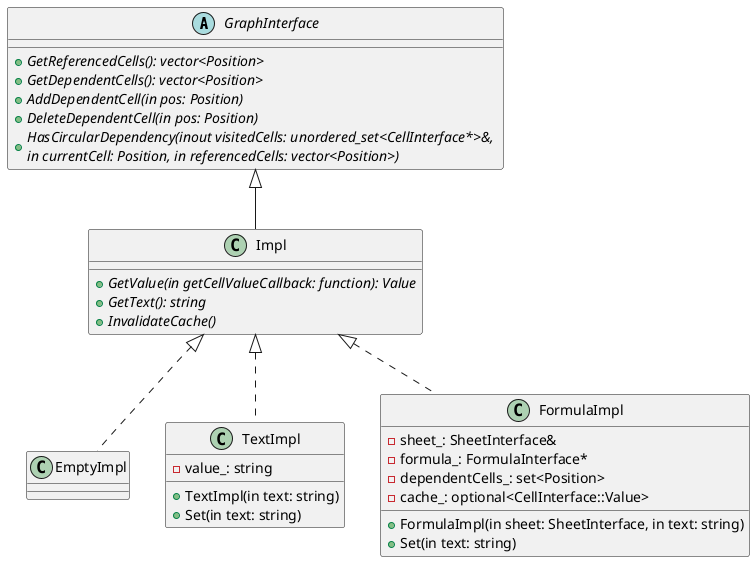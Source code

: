 
@startuml

abstract class GraphInterface {
    +{abstract} GetReferencedCells(): vector<Position>
    +{abstract} GetDependentCells(): vector<Position>
    +{abstract} AddDependentCell(in pos: Position)
    +{abstract} DeleteDependentCell(in pos: Position)
    +{abstract} HasCircularDependency(inout visitedCells: unordered_set<CellInterface*>&, \nin currentCell: Position, in referencedCells: vector<Position>)
}

abstract class Impl {
    +{abstract} GetValue(in getCellValueCallback: function): Value
    +{abstract} GetText(): string
    +{abstract} InvalidateCache()
}

class Impl extends GraphInterface

class EmptyImpl {
}

class TextImpl {
    +TextImpl(in text: string)
    +Set(in text: string)
    -value_: string
}

class FormulaImpl {
    +FormulaImpl(in sheet: SheetInterface, in text: string)
    +Set(in text: string)
    -sheet_: SheetInterface&
    -formula_: FormulaInterface*
    -dependentCells_: set<Position>
    -cache_: optional<CellInterface::Value>
}

class EmptyImpl implements Impl
class TextImpl implements Impl
class FormulaImpl implements Impl

@enduml
